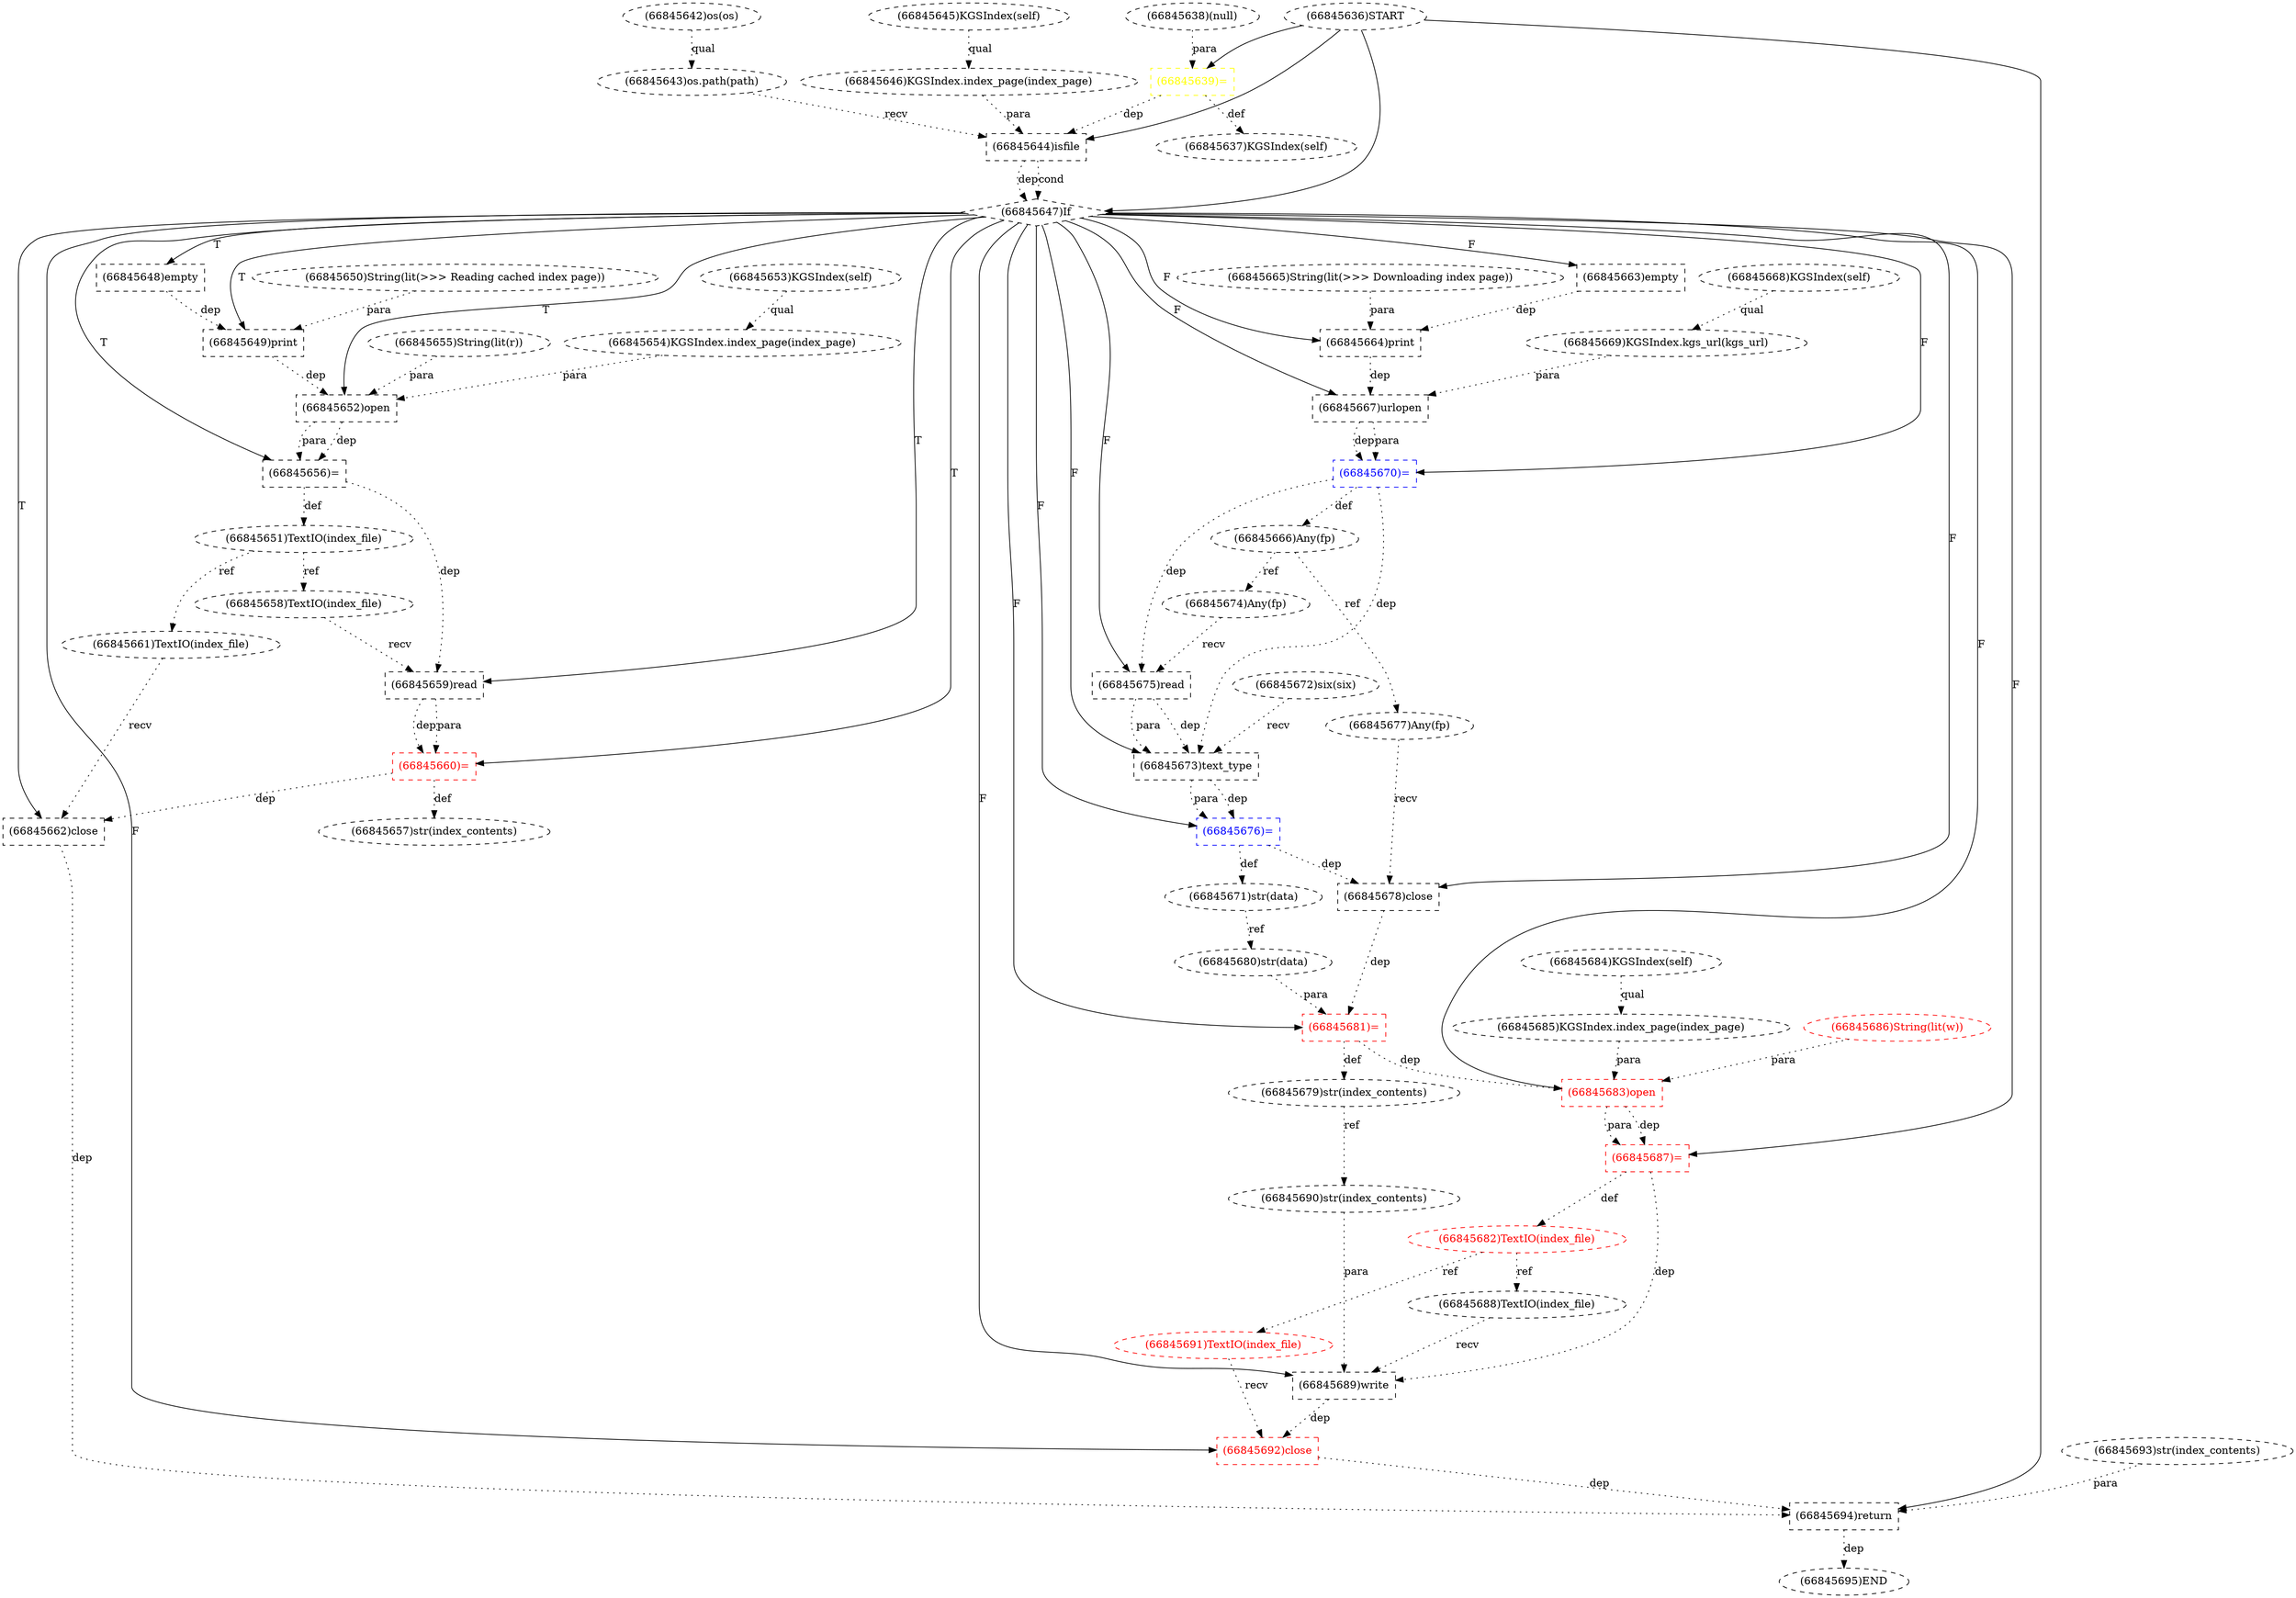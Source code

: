 digraph G {
1 [label="(66845644)isfile" shape=box style=dashed]
2 [label="(66845666)Any(fp)" shape=ellipse style=dashed]
3 [label="(66845680)str(data)" shape=ellipse style=dashed]
4 [label="(66845676)=" shape=box style=dashed color=blue fontcolor=blue]
5 [label="(66845651)TextIO(index_file)" shape=ellipse style=dashed color=black fontcolor=black]
6 [label="(66845677)Any(fp)" shape=ellipse style=dashed]
7 [label="(66845685)KGSIndex.index_page(index_page)" shape=ellipse style=dashed]
8 [label="(66845645)KGSIndex(self)" shape=ellipse style=dashed]
9 [label="(66845691)TextIO(index_file)" shape=ellipse style=dashed color=red fontcolor=red]
10 [label="(66845665)String(lit(>>> Downloading index page))" shape=ellipse style=dashed]
11 [label="(66845642)os(os)" shape=ellipse style=dashed]
12 [label="(66845686)String(lit(w))" shape=ellipse style=dashed color=red fontcolor=red]
13 [label="(66845637)KGSIndex(self)" shape=ellipse style=dashed]
14 [label="(66845671)str(data)" shape=ellipse style=dashed]
15 [label="(66845674)Any(fp)" shape=ellipse style=dashed]
16 [label="(66845673)text_type" shape=box style=dashed]
17 [label="(66845636)START" style=dashed]
18 [label="(66845658)TextIO(index_file)" shape=ellipse style=dashed]
19 [label="(66845652)open" shape=box style=dashed color=black fontcolor=black]
20 [label="(66845649)print" shape=box style=dashed]
21 [label="(66845663)empty" shape=box style=dashed]
22 [label="(66845688)TextIO(index_file)" shape=ellipse style=dashed]
23 [label="(66845648)empty" shape=box style=dashed]
24 [label="(66845684)KGSIndex(self)" shape=ellipse style=dashed]
25 [label="(66845660)=" shape=box style=dashed color=red fontcolor=red]
26 [label="(66845667)urlopen" shape=box style=dashed]
27 [label="(66845682)TextIO(index_file)" shape=ellipse style=dashed color=red fontcolor=red]
28 [label="(66845669)KGSIndex.kgs_url(kgs_url)" shape=ellipse style=dashed]
29 [label="(66845681)=" shape=box style=dashed color=red fontcolor=red]
30 [label="(66845692)close" shape=box style=dashed color=red fontcolor=red]
31 [label="(66845678)close" shape=box style=dashed]
32 [label="(66845643)os.path(path)" shape=ellipse style=dashed]
33 [label="(66845672)six(six)" shape=ellipse style=dashed]
34 [label="(66845661)TextIO(index_file)" shape=ellipse style=dashed color=black fontcolor=black]
35 [label="(66845656)=" shape=box style=dashed color=black fontcolor=black]
36 [label="(66845662)close" shape=box style=dashed color=black fontcolor=black]
37 [label="(66845655)String(lit(r))" shape=ellipse style=dashed color=black fontcolor=black]
38 [label="(66845657)str(index_contents)" shape=ellipse style=dashed]
39 [label="(66845693)str(index_contents)" shape=ellipse style=dashed]
40 [label="(66845675)read" shape=box style=dashed]
41 [label="(66845689)write" shape=box style=dashed]
42 [label="(66845668)KGSIndex(self)" shape=ellipse style=dashed]
43 [label="(66845639)=" shape=box style=dashed color=yellow fontcolor=yellow]
44 [label="(66845690)str(index_contents)" shape=ellipse style=dashed]
45 [label="(66845647)If" shape=diamond style=dashed]
46 [label="(66845695)END" style=dashed]
47 [label="(66845670)=" shape=box style=dashed color=blue fontcolor=blue]
48 [label="(66845679)str(index_contents)" shape=ellipse style=dashed]
49 [label="(66845654)KGSIndex.index_page(index_page)" shape=ellipse style=dashed]
50 [label="(66845638)(null)" shape=ellipse style=dashed]
51 [label="(66845650)String(lit(>>> Reading cached index page))" shape=ellipse style=dashed]
52 [label="(66845659)read" shape=box style=dashed]
53 [label="(66845694)return" shape=box style=dashed]
54 [label="(66845683)open" shape=box style=dashed color=red fontcolor=red]
55 [label="(66845687)=" shape=box style=dashed color=red fontcolor=red]
56 [label="(66845646)KGSIndex.index_page(index_page)" shape=ellipse style=dashed]
57 [label="(66845653)KGSIndex(self)" shape=ellipse style=dashed]
58 [label="(66845664)print" shape=box style=dashed]
17 -> 1 [label="" style=solid];
32 -> 1 [label="recv" style=dotted];
56 -> 1 [label="para" style=dotted];
43 -> 1 [label="dep" style=dotted];
47 -> 2 [label="def" style=dotted];
14 -> 3 [label="ref" style=dotted];
45 -> 4 [label="F"];
16 -> 4 [label="dep" style=dotted];
16 -> 4 [label="para" style=dotted];
35 -> 5 [label="def" style=dotted];
2 -> 6 [label="ref" style=dotted];
24 -> 7 [label="qual" style=dotted];
27 -> 9 [label="ref" style=dotted];
43 -> 13 [label="def" style=dotted];
4 -> 14 [label="def" style=dotted];
2 -> 15 [label="ref" style=dotted];
45 -> 16 [label="F"];
33 -> 16 [label="recv" style=dotted];
40 -> 16 [label="dep" style=dotted];
40 -> 16 [label="para" style=dotted];
47 -> 16 [label="dep" style=dotted];
5 -> 18 [label="ref" style=dotted];
45 -> 19 [label="T"];
49 -> 19 [label="para" style=dotted];
37 -> 19 [label="para" style=dotted];
20 -> 19 [label="dep" style=dotted];
45 -> 20 [label="T"];
51 -> 20 [label="para" style=dotted];
23 -> 20 [label="dep" style=dotted];
45 -> 21 [label="F"];
27 -> 22 [label="ref" style=dotted];
45 -> 23 [label="T"];
45 -> 25 [label="T"];
52 -> 25 [label="dep" style=dotted];
52 -> 25 [label="para" style=dotted];
45 -> 26 [label="F"];
28 -> 26 [label="para" style=dotted];
58 -> 26 [label="dep" style=dotted];
55 -> 27 [label="def" style=dotted];
42 -> 28 [label="qual" style=dotted];
45 -> 29 [label="F"];
3 -> 29 [label="para" style=dotted];
31 -> 29 [label="dep" style=dotted];
45 -> 30 [label="F"];
9 -> 30 [label="recv" style=dotted];
41 -> 30 [label="dep" style=dotted];
45 -> 31 [label="F"];
6 -> 31 [label="recv" style=dotted];
4 -> 31 [label="dep" style=dotted];
11 -> 32 [label="qual" style=dotted];
5 -> 34 [label="ref" style=dotted];
45 -> 35 [label="T"];
19 -> 35 [label="dep" style=dotted];
19 -> 35 [label="para" style=dotted];
45 -> 36 [label="T"];
34 -> 36 [label="recv" style=dotted];
25 -> 36 [label="dep" style=dotted];
25 -> 38 [label="def" style=dotted];
45 -> 40 [label="F"];
15 -> 40 [label="recv" style=dotted];
47 -> 40 [label="dep" style=dotted];
45 -> 41 [label="F"];
22 -> 41 [label="recv" style=dotted];
44 -> 41 [label="para" style=dotted];
55 -> 41 [label="dep" style=dotted];
17 -> 43 [label="" style=solid];
50 -> 43 [label="para" style=dotted];
48 -> 44 [label="ref" style=dotted];
17 -> 45 [label="" style=solid];
1 -> 45 [label="dep" style=dotted];
1 -> 45 [label="cond" style=dotted];
53 -> 46 [label="dep" style=dotted];
45 -> 47 [label="F"];
26 -> 47 [label="dep" style=dotted];
26 -> 47 [label="para" style=dotted];
29 -> 48 [label="def" style=dotted];
57 -> 49 [label="qual" style=dotted];
45 -> 52 [label="T"];
18 -> 52 [label="recv" style=dotted];
35 -> 52 [label="dep" style=dotted];
17 -> 53 [label="" style=solid];
39 -> 53 [label="para" style=dotted];
36 -> 53 [label="dep" style=dotted];
30 -> 53 [label="dep" style=dotted];
45 -> 54 [label="F"];
7 -> 54 [label="para" style=dotted];
12 -> 54 [label="para" style=dotted];
29 -> 54 [label="dep" style=dotted];
45 -> 55 [label="F"];
54 -> 55 [label="dep" style=dotted];
54 -> 55 [label="para" style=dotted];
8 -> 56 [label="qual" style=dotted];
45 -> 58 [label="F"];
10 -> 58 [label="para" style=dotted];
21 -> 58 [label="dep" style=dotted];
}
